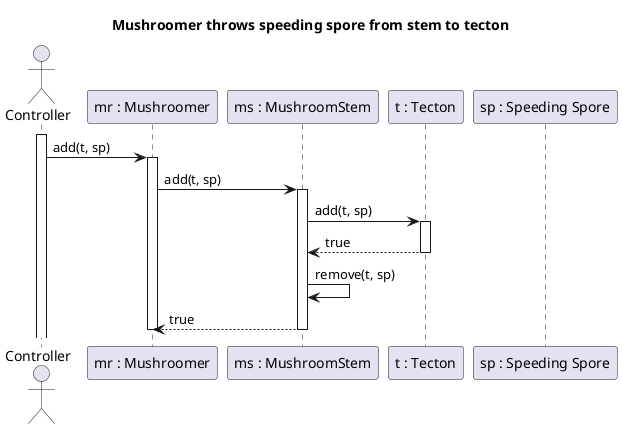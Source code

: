 @startuml MushroomerThrowsSpeedingSporeFromStemToTecton
title Mushroomer throws speeding spore from stem to tecton

actor Controller
participant "mr : Mushroomer" as MR
participant "ms : MushroomStem" as MS
participant "t : Tecton" as T
participant "sp : Speeding Spore" as SP

activate Controller
Controller -> MR : add(t, sp)
activate MR

MR -> MS : add(t, sp)
activate MS

MS -> T : add(t, sp)
activate T

MS <-- T : true
deactivate T

MS -> MS : remove(t, sp)
MR <-- MS : true
deactivate MS

deactivate MR
@enduml